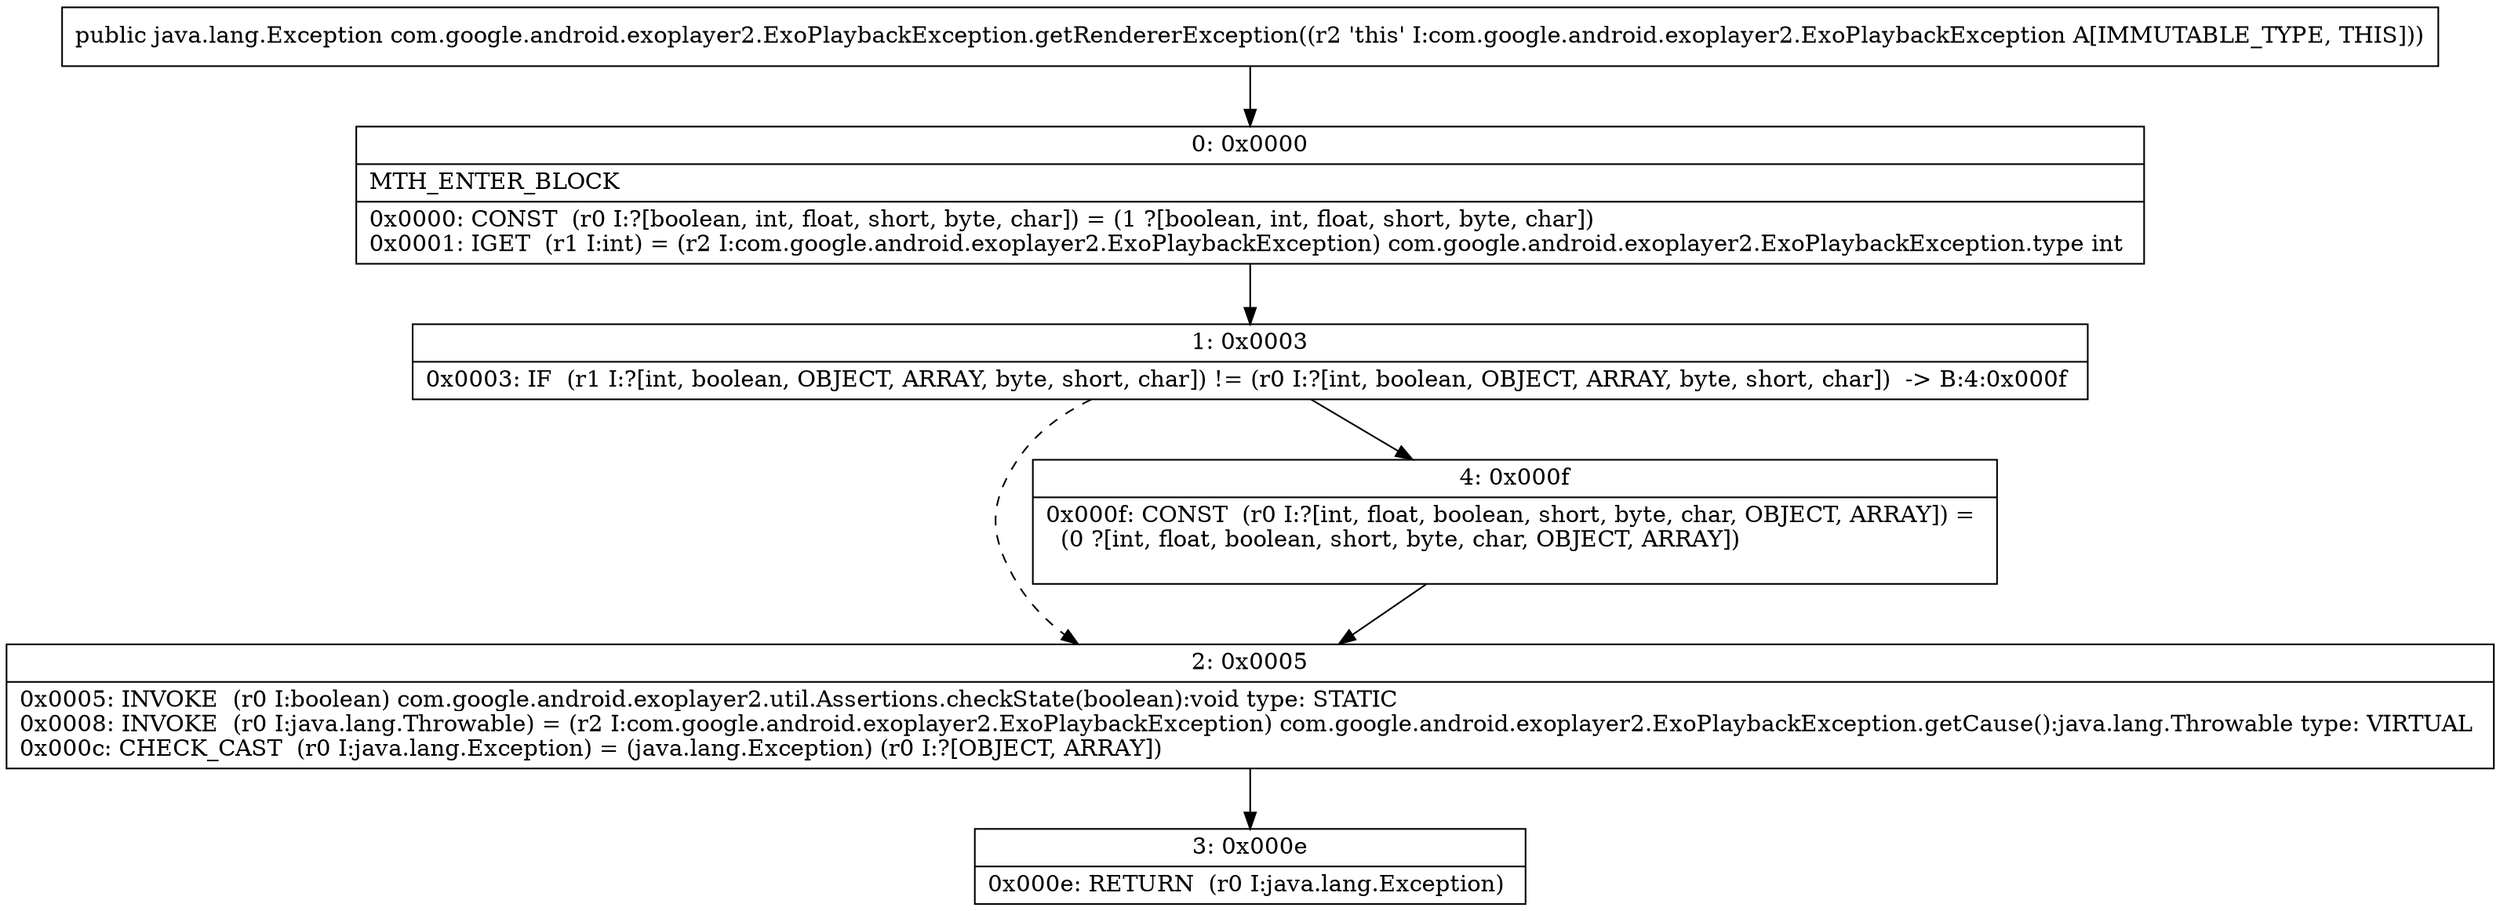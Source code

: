 digraph "CFG forcom.google.android.exoplayer2.ExoPlaybackException.getRendererException()Ljava\/lang\/Exception;" {
Node_0 [shape=record,label="{0\:\ 0x0000|MTH_ENTER_BLOCK\l|0x0000: CONST  (r0 I:?[boolean, int, float, short, byte, char]) = (1 ?[boolean, int, float, short, byte, char]) \l0x0001: IGET  (r1 I:int) = (r2 I:com.google.android.exoplayer2.ExoPlaybackException) com.google.android.exoplayer2.ExoPlaybackException.type int \l}"];
Node_1 [shape=record,label="{1\:\ 0x0003|0x0003: IF  (r1 I:?[int, boolean, OBJECT, ARRAY, byte, short, char]) != (r0 I:?[int, boolean, OBJECT, ARRAY, byte, short, char])  \-\> B:4:0x000f \l}"];
Node_2 [shape=record,label="{2\:\ 0x0005|0x0005: INVOKE  (r0 I:boolean) com.google.android.exoplayer2.util.Assertions.checkState(boolean):void type: STATIC \l0x0008: INVOKE  (r0 I:java.lang.Throwable) = (r2 I:com.google.android.exoplayer2.ExoPlaybackException) com.google.android.exoplayer2.ExoPlaybackException.getCause():java.lang.Throwable type: VIRTUAL \l0x000c: CHECK_CAST  (r0 I:java.lang.Exception) = (java.lang.Exception) (r0 I:?[OBJECT, ARRAY]) \l}"];
Node_3 [shape=record,label="{3\:\ 0x000e|0x000e: RETURN  (r0 I:java.lang.Exception) \l}"];
Node_4 [shape=record,label="{4\:\ 0x000f|0x000f: CONST  (r0 I:?[int, float, boolean, short, byte, char, OBJECT, ARRAY]) = \l  (0 ?[int, float, boolean, short, byte, char, OBJECT, ARRAY])\l \l}"];
MethodNode[shape=record,label="{public java.lang.Exception com.google.android.exoplayer2.ExoPlaybackException.getRendererException((r2 'this' I:com.google.android.exoplayer2.ExoPlaybackException A[IMMUTABLE_TYPE, THIS])) }"];
MethodNode -> Node_0;
Node_0 -> Node_1;
Node_1 -> Node_2[style=dashed];
Node_1 -> Node_4;
Node_2 -> Node_3;
Node_4 -> Node_2;
}

